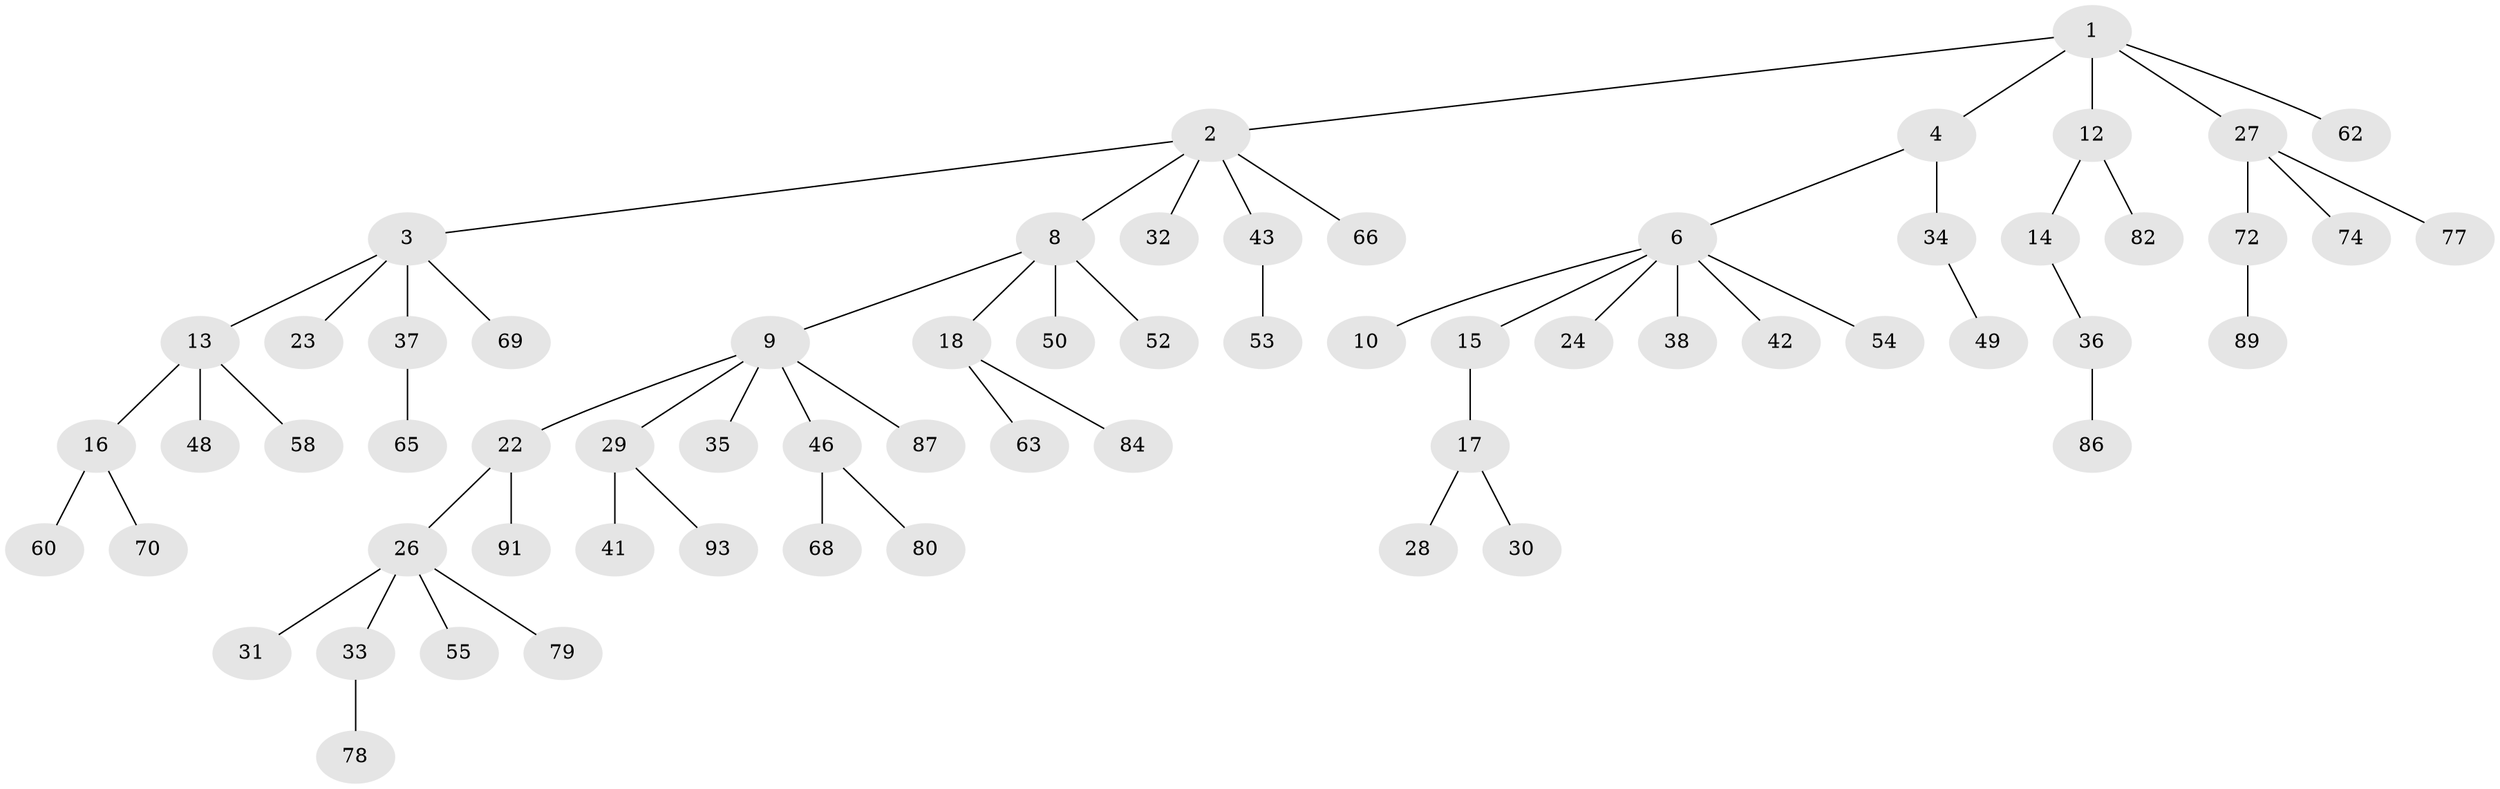 // original degree distribution, {3: 0.16129032258064516, 5: 0.03225806451612903, 4: 0.06451612903225806, 6: 0.021505376344086023, 1: 0.4946236559139785, 2: 0.22580645161290322}
// Generated by graph-tools (version 1.1) at 2025/11/02/27/25 16:11:29]
// undirected, 64 vertices, 63 edges
graph export_dot {
graph [start="1"]
  node [color=gray90,style=filled];
  1 [super="+11"];
  2 [super="+7"];
  3 [super="+5"];
  4;
  6 [super="+20"];
  8 [super="+47"];
  9 [super="+21"];
  10;
  12;
  13 [super="+67"];
  14 [super="+76"];
  15 [super="+25"];
  16 [super="+51"];
  17 [super="+19"];
  18 [super="+85"];
  22;
  23;
  24 [super="+39"];
  26 [super="+40"];
  27 [super="+73"];
  28 [super="+61"];
  29 [super="+81"];
  30 [super="+57"];
  31 [super="+59"];
  32;
  33 [super="+45"];
  34;
  35 [super="+44"];
  36 [super="+83"];
  37;
  38;
  41;
  42;
  43;
  46 [super="+75"];
  48;
  49 [super="+71"];
  50 [super="+56"];
  52 [super="+64"];
  53;
  54 [super="+90"];
  55;
  58;
  60;
  62;
  63 [super="+88"];
  65;
  66;
  68;
  69;
  70;
  72;
  74;
  77;
  78;
  79;
  80;
  82;
  84;
  86;
  87;
  89;
  91 [super="+92"];
  93;
  1 -- 2;
  1 -- 4;
  1 -- 27;
  1 -- 12;
  1 -- 62;
  2 -- 3;
  2 -- 8;
  2 -- 43;
  2 -- 32;
  2 -- 66;
  3 -- 13;
  3 -- 23;
  3 -- 37;
  3 -- 69;
  4 -- 6;
  4 -- 34;
  6 -- 10;
  6 -- 15;
  6 -- 38;
  6 -- 54;
  6 -- 24;
  6 -- 42;
  8 -- 9;
  8 -- 18;
  8 -- 50;
  8 -- 52;
  9 -- 35;
  9 -- 46;
  9 -- 29;
  9 -- 22;
  9 -- 87;
  12 -- 14;
  12 -- 82;
  13 -- 16;
  13 -- 48;
  13 -- 58;
  14 -- 36;
  15 -- 17;
  16 -- 60;
  16 -- 70;
  17 -- 28;
  17 -- 30;
  18 -- 63;
  18 -- 84;
  22 -- 26;
  22 -- 91;
  26 -- 31;
  26 -- 33;
  26 -- 55;
  26 -- 79;
  27 -- 72;
  27 -- 74;
  27 -- 77;
  29 -- 41;
  29 -- 93;
  33 -- 78;
  34 -- 49;
  36 -- 86;
  37 -- 65;
  43 -- 53;
  46 -- 68;
  46 -- 80;
  72 -- 89;
}
